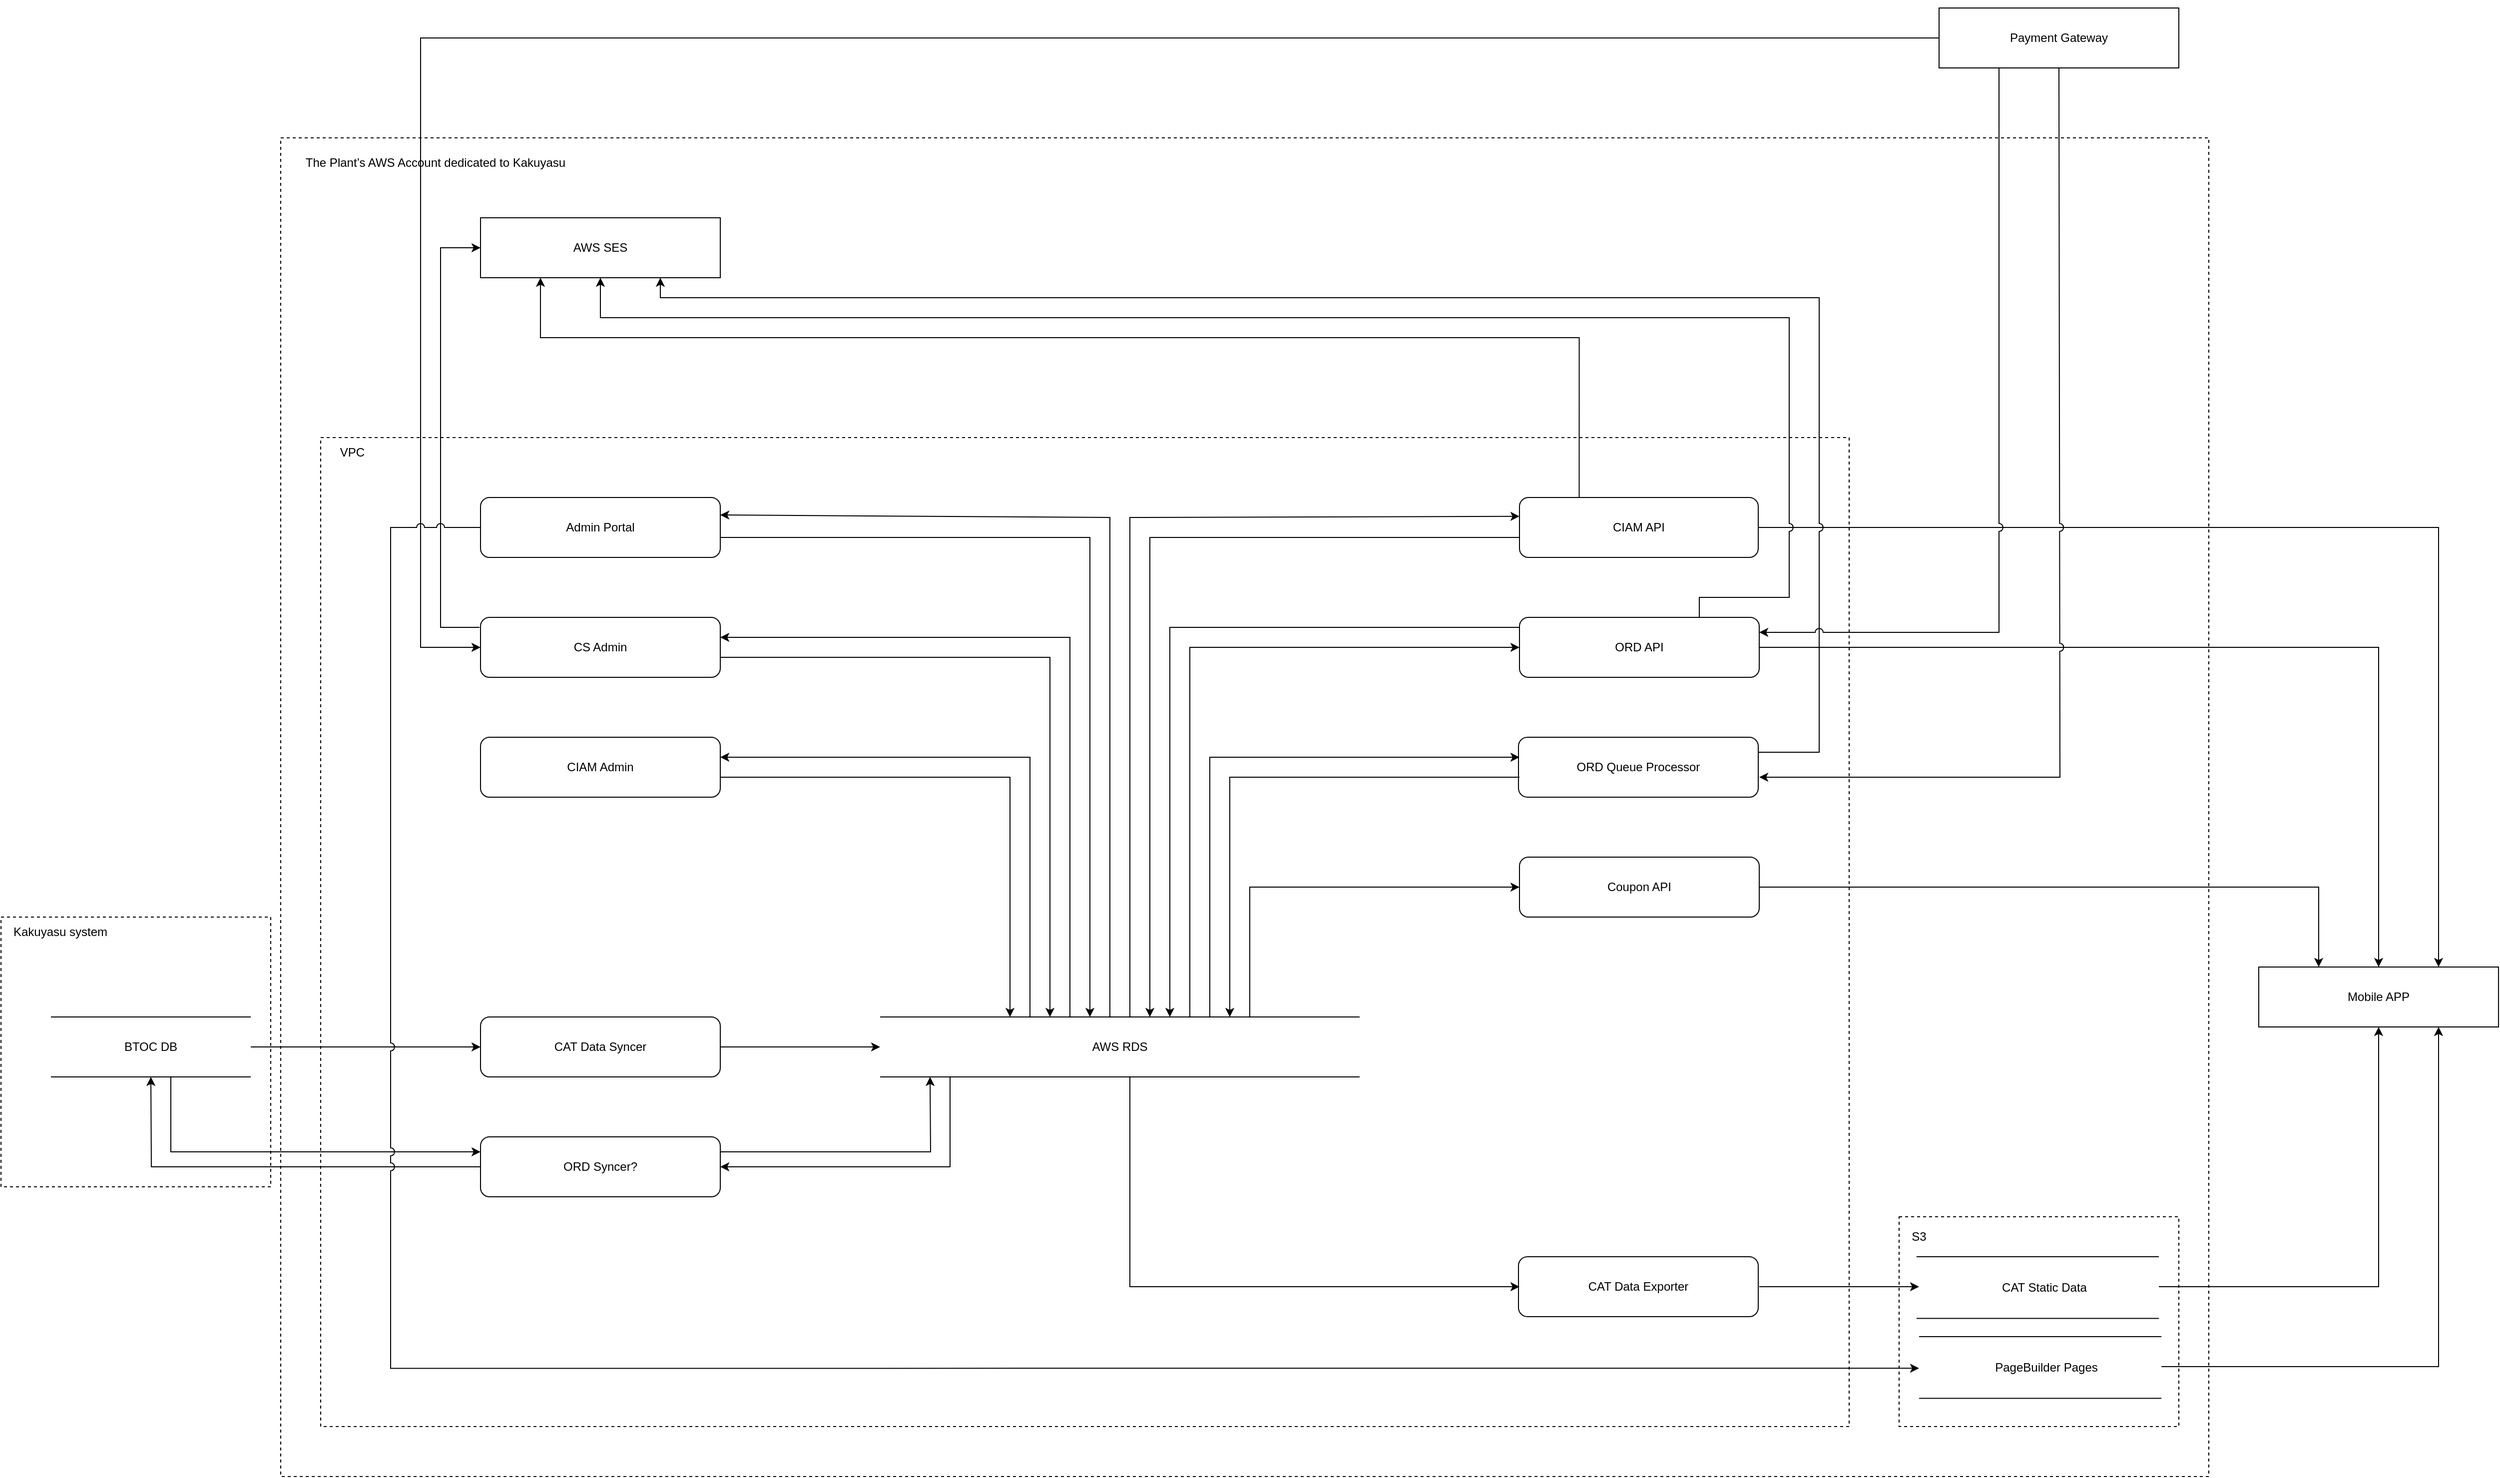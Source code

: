 <mxfile version="21.8.2" type="github">
  <diagram id="C5RBs43oDa-KdzZeNtuy" name="Page-1">
    <mxGraphModel dx="1933" dy="2989" grid="1" gridSize="10" guides="1" tooltips="1" connect="1" arrows="1" fold="1" page="1" pageScale="1" pageWidth="827" pageHeight="1169" math="0" shadow="0">
      <root>
        <mxCell id="WIyWlLk6GJQsqaUBKTNV-0" />
        <mxCell id="WIyWlLk6GJQsqaUBKTNV-1" parent="WIyWlLk6GJQsqaUBKTNV-0" />
        <mxCell id="uPeK7lrKcTbneWnr5-uw-300" style="edgeStyle=orthogonalEdgeStyle;rounded=0;orthogonalLoop=1;jettySize=auto;html=1;exitX=0;exitY=0.25;exitDx=0;exitDy=0;entryX=0;entryY=0.25;entryDx=0;entryDy=0;" edge="1" parent="WIyWlLk6GJQsqaUBKTNV-1" target="uPeK7lrKcTbneWnr5-uw-278">
          <mxGeometry relative="1" as="geometry">
            <mxPoint x="1770" y="590" as="sourcePoint" />
            <Array as="points">
              <mxPoint x="1770" y="665" />
            </Array>
          </mxGeometry>
        </mxCell>
        <mxCell id="uPeK7lrKcTbneWnr5-uw-299" value="" style="rounded=0;whiteSpace=wrap;html=1;fillColor=none;dashed=1;" vertex="1" parent="WIyWlLk6GJQsqaUBKTNV-1">
          <mxGeometry x="1880" y="-350" width="1930" height="1340" as="geometry" />
        </mxCell>
        <mxCell id="uPeK7lrKcTbneWnr5-uw-296" value="" style="rounded=0;whiteSpace=wrap;html=1;fillColor=none;dashed=1;" vertex="1" parent="WIyWlLk6GJQsqaUBKTNV-1">
          <mxGeometry x="1600" y="430" width="270" height="270" as="geometry" />
        </mxCell>
        <mxCell id="uPeK7lrKcTbneWnr5-uw-280" style="edgeStyle=orthogonalEdgeStyle;rounded=0;orthogonalLoop=1;jettySize=auto;html=1;exitX=0;exitY=0.5;exitDx=0;exitDy=0;jumpStyle=none;jumpSize=8;" edge="1" parent="WIyWlLk6GJQsqaUBKTNV-1" source="uPeK7lrKcTbneWnr5-uw-278">
          <mxGeometry relative="1" as="geometry">
            <mxPoint x="1750" y="590" as="targetPoint" />
          </mxGeometry>
        </mxCell>
        <mxCell id="uPeK7lrKcTbneWnr5-uw-297" value="" style="rounded=0;whiteSpace=wrap;html=1;fillColor=none;dashed=1;" vertex="1" parent="WIyWlLk6GJQsqaUBKTNV-1">
          <mxGeometry x="1920" y="-50" width="1530" height="990" as="geometry" />
        </mxCell>
        <mxCell id="uPeK7lrKcTbneWnr5-uw-10" value="" style="group" vertex="1" connectable="0" parent="WIyWlLk6GJQsqaUBKTNV-1">
          <mxGeometry x="2480" y="530" width="480" height="60" as="geometry" />
        </mxCell>
        <mxCell id="uPeK7lrKcTbneWnr5-uw-11" value="" style="endArrow=none;html=1;rounded=0;movable=1;resizable=1;rotatable=1;deletable=1;editable=1;locked=0;connectable=1;" edge="1" parent="uPeK7lrKcTbneWnr5-uw-10">
          <mxGeometry width="50" height="50" relative="1" as="geometry">
            <mxPoint as="sourcePoint" />
            <mxPoint x="480.0" as="targetPoint" />
          </mxGeometry>
        </mxCell>
        <mxCell id="uPeK7lrKcTbneWnr5-uw-12" value="" style="endArrow=none;html=1;rounded=0;movable=1;resizable=1;rotatable=1;deletable=1;editable=1;locked=0;connectable=1;" edge="1" parent="uPeK7lrKcTbneWnr5-uw-10">
          <mxGeometry width="50" height="50" relative="1" as="geometry">
            <mxPoint y="60" as="sourcePoint" />
            <mxPoint x="480.0" y="60" as="targetPoint" />
          </mxGeometry>
        </mxCell>
        <mxCell id="uPeK7lrKcTbneWnr5-uw-13" value="AWS RDS" style="text;html=1;strokeColor=none;fillColor=none;align=center;verticalAlign=middle;whiteSpace=wrap;rounded=0;movable=1;resizable=1;rotatable=1;deletable=1;editable=1;locked=0;connectable=1;" vertex="1" parent="uPeK7lrKcTbneWnr5-uw-10">
          <mxGeometry x="120.0" y="15" width="240.0" height="30" as="geometry" />
        </mxCell>
        <mxCell id="uPeK7lrKcTbneWnr5-uw-107" value="CAT Data Syncer" style="rounded=1;whiteSpace=wrap;html=1;" vertex="1" parent="WIyWlLk6GJQsqaUBKTNV-1">
          <mxGeometry x="2080" y="530" width="240" height="60" as="geometry" />
        </mxCell>
        <mxCell id="uPeK7lrKcTbneWnr5-uw-119" value="" style="endArrow=classic;html=1;rounded=0;" edge="1" parent="WIyWlLk6GJQsqaUBKTNV-1">
          <mxGeometry width="50" height="50" relative="1" as="geometry">
            <mxPoint x="2320" y="560" as="sourcePoint" />
            <mxPoint x="2480" y="560" as="targetPoint" />
          </mxGeometry>
        </mxCell>
        <mxCell id="uPeK7lrKcTbneWnr5-uw-233" style="edgeStyle=orthogonalEdgeStyle;rounded=0;orthogonalLoop=1;jettySize=auto;html=1;exitX=0.25;exitY=0;exitDx=0;exitDy=0;entryX=0.25;entryY=1;entryDx=0;entryDy=0;" edge="1" parent="WIyWlLk6GJQsqaUBKTNV-1" source="uPeK7lrKcTbneWnr5-uw-147" target="uPeK7lrKcTbneWnr5-uw-156">
          <mxGeometry relative="1" as="geometry">
            <Array as="points">
              <mxPoint x="3180" y="-150" />
              <mxPoint x="2140" y="-150" />
            </Array>
          </mxGeometry>
        </mxCell>
        <mxCell id="uPeK7lrKcTbneWnr5-uw-242" style="edgeStyle=orthogonalEdgeStyle;rounded=0;orthogonalLoop=1;jettySize=auto;html=1;exitX=1;exitY=0.5;exitDx=0;exitDy=0;entryX=0.75;entryY=0;entryDx=0;entryDy=0;" edge="1" parent="WIyWlLk6GJQsqaUBKTNV-1" source="uPeK7lrKcTbneWnr5-uw-147" target="uPeK7lrKcTbneWnr5-uw-162">
          <mxGeometry relative="1" as="geometry" />
        </mxCell>
        <mxCell id="uPeK7lrKcTbneWnr5-uw-147" value="CIAM API" style="rounded=1;whiteSpace=wrap;html=1;" vertex="1" parent="WIyWlLk6GJQsqaUBKTNV-1">
          <mxGeometry x="3120" y="10" width="239" height="60" as="geometry" />
        </mxCell>
        <mxCell id="uPeK7lrKcTbneWnr5-uw-244" style="edgeStyle=orthogonalEdgeStyle;rounded=0;orthogonalLoop=1;jettySize=auto;html=1;exitX=0.75;exitY=0;exitDx=0;exitDy=0;entryX=0.5;entryY=1;entryDx=0;entryDy=0;jumpStyle=arc;jumpSize=8;" edge="1" parent="WIyWlLk6GJQsqaUBKTNV-1" source="uPeK7lrKcTbneWnr5-uw-158" target="uPeK7lrKcTbneWnr5-uw-156">
          <mxGeometry relative="1" as="geometry">
            <Array as="points">
              <mxPoint x="3300" y="110" />
              <mxPoint x="3390" y="110" />
              <mxPoint x="3390" y="-170" />
              <mxPoint x="2200" y="-170" />
            </Array>
          </mxGeometry>
        </mxCell>
        <mxCell id="uPeK7lrKcTbneWnr5-uw-245" style="edgeStyle=orthogonalEdgeStyle;rounded=0;orthogonalLoop=1;jettySize=auto;html=1;exitX=1;exitY=0.25;exitDx=0;exitDy=0;entryX=0.75;entryY=1;entryDx=0;entryDy=0;jumpStyle=arc;jumpSize=8;" edge="1" parent="WIyWlLk6GJQsqaUBKTNV-1" source="uPeK7lrKcTbneWnr5-uw-234" target="uPeK7lrKcTbneWnr5-uw-156">
          <mxGeometry relative="1" as="geometry">
            <Array as="points">
              <mxPoint x="3420" y="265" />
              <mxPoint x="3420" y="-190" />
              <mxPoint x="2260" y="-190" />
            </Array>
          </mxGeometry>
        </mxCell>
        <mxCell id="uPeK7lrKcTbneWnr5-uw-156" value="AWS SES" style="rounded=0;whiteSpace=wrap;html=1;" vertex="1" parent="WIyWlLk6GJQsqaUBKTNV-1">
          <mxGeometry x="2080" y="-270" width="240" height="60" as="geometry" />
        </mxCell>
        <mxCell id="uPeK7lrKcTbneWnr5-uw-241" style="edgeStyle=orthogonalEdgeStyle;rounded=0;orthogonalLoop=1;jettySize=auto;html=1;exitX=1;exitY=0.5;exitDx=0;exitDy=0;entryX=0.5;entryY=0;entryDx=0;entryDy=0;jumpStyle=none;jumpSize=8;" edge="1" parent="WIyWlLk6GJQsqaUBKTNV-1" source="uPeK7lrKcTbneWnr5-uw-158" target="uPeK7lrKcTbneWnr5-uw-162">
          <mxGeometry relative="1" as="geometry" />
        </mxCell>
        <mxCell id="uPeK7lrKcTbneWnr5-uw-158" value="ORD API" style="rounded=1;whiteSpace=wrap;html=1;" vertex="1" parent="WIyWlLk6GJQsqaUBKTNV-1">
          <mxGeometry x="3120" y="130" width="240" height="60" as="geometry" />
        </mxCell>
        <mxCell id="uPeK7lrKcTbneWnr5-uw-162" value="Mobile APP" style="rounded=0;whiteSpace=wrap;html=1;" vertex="1" parent="WIyWlLk6GJQsqaUBKTNV-1">
          <mxGeometry x="3860" y="480" width="240" height="60" as="geometry" />
        </mxCell>
        <mxCell id="uPeK7lrKcTbneWnr5-uw-240" style="edgeStyle=orthogonalEdgeStyle;rounded=0;orthogonalLoop=1;jettySize=auto;html=1;exitX=1;exitY=0.5;exitDx=0;exitDy=0;entryX=0.25;entryY=0;entryDx=0;entryDy=0;" edge="1" parent="WIyWlLk6GJQsqaUBKTNV-1" source="uPeK7lrKcTbneWnr5-uw-166" target="uPeK7lrKcTbneWnr5-uw-162">
          <mxGeometry relative="1" as="geometry" />
        </mxCell>
        <mxCell id="uPeK7lrKcTbneWnr5-uw-166" value="Coupon API" style="rounded=1;whiteSpace=wrap;html=1;" vertex="1" parent="WIyWlLk6GJQsqaUBKTNV-1">
          <mxGeometry x="3120" y="370" width="240" height="60" as="geometry" />
        </mxCell>
        <mxCell id="uPeK7lrKcTbneWnr5-uw-170" value="CAT Data Exporter" style="rounded=1;whiteSpace=wrap;html=1;" vertex="1" parent="WIyWlLk6GJQsqaUBKTNV-1">
          <mxGeometry x="3119" y="770" width="240" height="60" as="geometry" />
        </mxCell>
        <mxCell id="uPeK7lrKcTbneWnr5-uw-237" style="edgeStyle=orthogonalEdgeStyle;rounded=0;orthogonalLoop=1;jettySize=auto;html=1;exitX=0.25;exitY=0;exitDx=0;exitDy=0;entryX=1;entryY=0.25;entryDx=0;entryDy=0;jumpStyle=arc;jumpSize=8;" edge="1" parent="WIyWlLk6GJQsqaUBKTNV-1" source="uPeK7lrKcTbneWnr5-uw-176" target="uPeK7lrKcTbneWnr5-uw-158">
          <mxGeometry relative="1" as="geometry">
            <Array as="points">
              <mxPoint x="3600" y="145" />
            </Array>
          </mxGeometry>
        </mxCell>
        <mxCell id="uPeK7lrKcTbneWnr5-uw-238" style="edgeStyle=orthogonalEdgeStyle;rounded=0;orthogonalLoop=1;jettySize=auto;html=1;jumpStyle=arc;jumpSize=8;exitX=0.5;exitY=1;exitDx=0;exitDy=0;" edge="1" parent="WIyWlLk6GJQsqaUBKTNV-1" source="uPeK7lrKcTbneWnr5-uw-176">
          <mxGeometry relative="1" as="geometry">
            <mxPoint x="3681" y="-362.5" as="sourcePoint" />
            <mxPoint x="3360" y="290" as="targetPoint" />
            <Array as="points">
              <mxPoint x="3661" y="290" />
            </Array>
          </mxGeometry>
        </mxCell>
        <mxCell id="uPeK7lrKcTbneWnr5-uw-176" value="Payment Gateway" style="rounded=0;whiteSpace=wrap;html=1;" vertex="1" parent="WIyWlLk6GJQsqaUBKTNV-1">
          <mxGeometry x="3540" y="-480" width="240" height="60" as="geometry" />
        </mxCell>
        <mxCell id="uPeK7lrKcTbneWnr5-uw-183" value="CS Admin" style="rounded=1;whiteSpace=wrap;html=1;" vertex="1" parent="WIyWlLk6GJQsqaUBKTNV-1">
          <mxGeometry x="2080" y="130" width="240" height="60" as="geometry" />
        </mxCell>
        <mxCell id="uPeK7lrKcTbneWnr5-uw-184" value="Admin Portal" style="rounded=1;whiteSpace=wrap;html=1;" vertex="1" parent="WIyWlLk6GJQsqaUBKTNV-1">
          <mxGeometry x="2080" y="10" width="240" height="60" as="geometry" />
        </mxCell>
        <mxCell id="uPeK7lrKcTbneWnr5-uw-219" value="" style="endArrow=classic;html=1;rounded=0;entryX=0;entryY=0.314;entryDx=0;entryDy=0;entryPerimeter=0;" edge="1" parent="WIyWlLk6GJQsqaUBKTNV-1" target="uPeK7lrKcTbneWnr5-uw-147">
          <mxGeometry width="50" height="50" relative="1" as="geometry">
            <mxPoint x="2730" y="530" as="sourcePoint" />
            <mxPoint x="2780" y="480" as="targetPoint" />
            <Array as="points">
              <mxPoint x="2730" y="30" />
            </Array>
          </mxGeometry>
        </mxCell>
        <mxCell id="uPeK7lrKcTbneWnr5-uw-220" value="" style="endArrow=classic;html=1;rounded=0;" edge="1" parent="WIyWlLk6GJQsqaUBKTNV-1">
          <mxGeometry width="50" height="50" relative="1" as="geometry">
            <mxPoint x="3120" y="50" as="sourcePoint" />
            <mxPoint x="2750" y="530" as="targetPoint" />
            <Array as="points">
              <mxPoint x="2750" y="50" />
            </Array>
          </mxGeometry>
        </mxCell>
        <mxCell id="uPeK7lrKcTbneWnr5-uw-221" value="" style="endArrow=classic;html=1;rounded=0;exitX=0.002;exitY=0.167;exitDx=0;exitDy=0;exitPerimeter=0;" edge="1" parent="WIyWlLk6GJQsqaUBKTNV-1" source="uPeK7lrKcTbneWnr5-uw-158">
          <mxGeometry width="50" height="50" relative="1" as="geometry">
            <mxPoint x="2830" y="300" as="sourcePoint" />
            <mxPoint x="2770" y="530" as="targetPoint" />
            <Array as="points">
              <mxPoint x="2770" y="140" />
            </Array>
          </mxGeometry>
        </mxCell>
        <mxCell id="uPeK7lrKcTbneWnr5-uw-222" value="" style="endArrow=classic;html=1;rounded=0;entryX=0;entryY=0.5;entryDx=0;entryDy=0;" edge="1" parent="WIyWlLk6GJQsqaUBKTNV-1" target="uPeK7lrKcTbneWnr5-uw-158">
          <mxGeometry width="50" height="50" relative="1" as="geometry">
            <mxPoint x="2790" y="530" as="sourcePoint" />
            <mxPoint x="2840" y="480" as="targetPoint" />
            <Array as="points">
              <mxPoint x="2790" y="160" />
            </Array>
          </mxGeometry>
        </mxCell>
        <mxCell id="uPeK7lrKcTbneWnr5-uw-223" value="" style="endArrow=classic;html=1;rounded=0;" edge="1" parent="WIyWlLk6GJQsqaUBKTNV-1">
          <mxGeometry width="50" height="50" relative="1" as="geometry">
            <mxPoint x="2850" y="530" as="sourcePoint" />
            <mxPoint x="3120" y="400" as="targetPoint" />
            <Array as="points">
              <mxPoint x="2850" y="400" />
            </Array>
          </mxGeometry>
        </mxCell>
        <mxCell id="uPeK7lrKcTbneWnr5-uw-224" value="" style="endArrow=classic;html=1;rounded=0;entryX=1;entryY=0.25;entryDx=0;entryDy=0;" edge="1" parent="WIyWlLk6GJQsqaUBKTNV-1">
          <mxGeometry width="50" height="50" relative="1" as="geometry">
            <mxPoint x="2710" y="530" as="sourcePoint" />
            <mxPoint x="2320" y="27.5" as="targetPoint" />
            <Array as="points">
              <mxPoint x="2710" y="30" />
            </Array>
          </mxGeometry>
        </mxCell>
        <mxCell id="uPeK7lrKcTbneWnr5-uw-225" value="" style="endArrow=classic;html=1;rounded=0;" edge="1" parent="WIyWlLk6GJQsqaUBKTNV-1">
          <mxGeometry width="50" height="50" relative="1" as="geometry">
            <mxPoint x="2320" y="50" as="sourcePoint" />
            <mxPoint x="2690" y="530" as="targetPoint" />
            <Array as="points">
              <mxPoint x="2690" y="50" />
            </Array>
          </mxGeometry>
        </mxCell>
        <mxCell id="uPeK7lrKcTbneWnr5-uw-226" value="" style="endArrow=classic;html=1;rounded=0;entryX=1;entryY=0.25;entryDx=0;entryDy=0;" edge="1" parent="WIyWlLk6GJQsqaUBKTNV-1">
          <mxGeometry width="50" height="50" relative="1" as="geometry">
            <mxPoint x="2670" y="530" as="sourcePoint" />
            <mxPoint x="2320" y="150" as="targetPoint" />
            <Array as="points">
              <mxPoint x="2670" y="150" />
            </Array>
          </mxGeometry>
        </mxCell>
        <mxCell id="uPeK7lrKcTbneWnr5-uw-227" value="" style="endArrow=classic;html=1;rounded=0;" edge="1" parent="WIyWlLk6GJQsqaUBKTNV-1">
          <mxGeometry width="50" height="50" relative="1" as="geometry">
            <mxPoint x="2320" y="170" as="sourcePoint" />
            <mxPoint x="2650" y="530" as="targetPoint" />
            <Array as="points">
              <mxPoint x="2650" y="170" />
            </Array>
          </mxGeometry>
        </mxCell>
        <mxCell id="uPeK7lrKcTbneWnr5-uw-228" value="" style="endArrow=classic;html=1;rounded=0;" edge="1" parent="WIyWlLk6GJQsqaUBKTNV-1">
          <mxGeometry width="50" height="50" relative="1" as="geometry">
            <mxPoint x="2730" y="590" as="sourcePoint" />
            <mxPoint x="3120" y="800" as="targetPoint" />
            <Array as="points">
              <mxPoint x="2730" y="800" />
            </Array>
          </mxGeometry>
        </mxCell>
        <mxCell id="uPeK7lrKcTbneWnr5-uw-229" value="" style="endArrow=classic;html=1;rounded=0;" edge="1" parent="WIyWlLk6GJQsqaUBKTNV-1">
          <mxGeometry width="50" height="50" relative="1" as="geometry">
            <mxPoint x="3360" y="800" as="sourcePoint" />
            <mxPoint x="3520" y="800" as="targetPoint" />
          </mxGeometry>
        </mxCell>
        <mxCell id="uPeK7lrKcTbneWnr5-uw-230" value="" style="endArrow=classic;html=1;rounded=0;entryX=0;entryY=0.5;entryDx=0;entryDy=0;exitX=-0.004;exitY=0.167;exitDx=0;exitDy=0;exitPerimeter=0;jumpStyle=arc;jumpSize=8;" edge="1" parent="WIyWlLk6GJQsqaUBKTNV-1" source="uPeK7lrKcTbneWnr5-uw-183" target="uPeK7lrKcTbneWnr5-uw-156">
          <mxGeometry width="50" height="50" relative="1" as="geometry">
            <mxPoint x="2080" y="160" as="sourcePoint" />
            <mxPoint x="2130" y="110" as="targetPoint" />
            <Array as="points">
              <mxPoint x="2040" y="140" />
              <mxPoint x="2040" y="-240" />
            </Array>
          </mxGeometry>
        </mxCell>
        <mxCell id="uPeK7lrKcTbneWnr5-uw-231" value="" style="endArrow=classic;html=1;rounded=0;entryX=0.167;entryY=-0.037;entryDx=0;entryDy=0;entryPerimeter=0;exitX=0;exitY=0.5;exitDx=0;exitDy=0;jumpStyle=arc;jumpSize=8;" edge="1" parent="WIyWlLk6GJQsqaUBKTNV-1" source="uPeK7lrKcTbneWnr5-uw-176">
          <mxGeometry width="50" height="50" relative="1" as="geometry">
            <mxPoint x="2130" y="110" as="sourcePoint" />
            <mxPoint x="2080" y="160" as="targetPoint" />
            <Array as="points">
              <mxPoint x="2020" y="-450" />
              <mxPoint x="2020" y="-300" />
              <mxPoint x="2020" y="160" />
            </Array>
          </mxGeometry>
        </mxCell>
        <mxCell id="uPeK7lrKcTbneWnr5-uw-234" value="ORD Queue Processor" style="rounded=1;whiteSpace=wrap;html=1;" vertex="1" parent="WIyWlLk6GJQsqaUBKTNV-1">
          <mxGeometry x="3119" y="250" width="240" height="60" as="geometry" />
        </mxCell>
        <mxCell id="uPeK7lrKcTbneWnr5-uw-235" value="" style="endArrow=classic;html=1;rounded=0;entryX=0;entryY=0.5;entryDx=0;entryDy=0;" edge="1" parent="WIyWlLk6GJQsqaUBKTNV-1">
          <mxGeometry width="50" height="50" relative="1" as="geometry">
            <mxPoint x="2810" y="530" as="sourcePoint" />
            <mxPoint x="3120.0" y="270" as="targetPoint" />
            <Array as="points">
              <mxPoint x="2810" y="270" />
            </Array>
          </mxGeometry>
        </mxCell>
        <mxCell id="uPeK7lrKcTbneWnr5-uw-236" value="" style="endArrow=classic;html=1;rounded=0;" edge="1" parent="WIyWlLk6GJQsqaUBKTNV-1">
          <mxGeometry width="50" height="50" relative="1" as="geometry">
            <mxPoint x="3120" y="290" as="sourcePoint" />
            <mxPoint x="2830" y="530" as="targetPoint" />
            <Array as="points">
              <mxPoint x="2830" y="290" />
            </Array>
          </mxGeometry>
        </mxCell>
        <mxCell id="uPeK7lrKcTbneWnr5-uw-22" value="S3" style="text;html=1;strokeColor=none;fillColor=none;align=center;verticalAlign=middle;whiteSpace=wrap;rounded=0;" vertex="1" parent="WIyWlLk6GJQsqaUBKTNV-1">
          <mxGeometry x="3490" y="730" width="60" height="40" as="geometry" />
        </mxCell>
        <mxCell id="uPeK7lrKcTbneWnr5-uw-243" value="" style="endArrow=classic;html=1;rounded=0;entryX=0.5;entryY=1;entryDx=0;entryDy=0;" edge="1" parent="WIyWlLk6GJQsqaUBKTNV-1" target="uPeK7lrKcTbneWnr5-uw-162">
          <mxGeometry width="50" height="50" relative="1" as="geometry">
            <mxPoint x="3760" y="800" as="sourcePoint" />
            <mxPoint x="3690" y="702.386" as="targetPoint" />
            <Array as="points">
              <mxPoint x="3980" y="800" />
            </Array>
          </mxGeometry>
        </mxCell>
        <mxCell id="uPeK7lrKcTbneWnr5-uw-247" value="" style="group" vertex="1" connectable="0" parent="WIyWlLk6GJQsqaUBKTNV-1">
          <mxGeometry x="3520" y="850" width="242.59" height="61.73" as="geometry" />
        </mxCell>
        <mxCell id="uPeK7lrKcTbneWnr5-uw-248" value="" style="endArrow=none;html=1;rounded=0;movable=1;resizable=1;rotatable=1;deletable=1;editable=1;locked=0;connectable=1;" edge="1" parent="uPeK7lrKcTbneWnr5-uw-247">
          <mxGeometry width="50" height="50" relative="1" as="geometry">
            <mxPoint as="sourcePoint" />
            <mxPoint x="242.59" as="targetPoint" />
          </mxGeometry>
        </mxCell>
        <mxCell id="uPeK7lrKcTbneWnr5-uw-249" value="" style="endArrow=none;html=1;rounded=0;movable=1;resizable=1;rotatable=1;deletable=1;editable=1;locked=0;connectable=1;" edge="1" parent="uPeK7lrKcTbneWnr5-uw-247">
          <mxGeometry width="50" height="50" relative="1" as="geometry">
            <mxPoint y="61.73" as="sourcePoint" />
            <mxPoint x="242.59" y="61.73" as="targetPoint" />
          </mxGeometry>
        </mxCell>
        <mxCell id="uPeK7lrKcTbneWnr5-uw-250" value="PageBuilder Pages" style="text;html=1;strokeColor=none;fillColor=none;align=center;verticalAlign=middle;whiteSpace=wrap;rounded=0;movable=1;resizable=1;rotatable=1;deletable=1;editable=1;locked=0;connectable=1;" vertex="1" parent="uPeK7lrKcTbneWnr5-uw-247">
          <mxGeometry x="28.429" y="15.432" width="199.0" height="30.865" as="geometry" />
        </mxCell>
        <mxCell id="uPeK7lrKcTbneWnr5-uw-266" value="" style="endArrow=classic;html=1;rounded=0;entryX=0.75;entryY=1;entryDx=0;entryDy=0;" edge="1" parent="WIyWlLk6GJQsqaUBKTNV-1" target="uPeK7lrKcTbneWnr5-uw-162">
          <mxGeometry width="50" height="50" relative="1" as="geometry">
            <mxPoint x="3762.59" y="880" as="sourcePoint" />
            <mxPoint x="3952.59" y="960" as="targetPoint" />
            <Array as="points">
              <mxPoint x="4040" y="880" />
            </Array>
          </mxGeometry>
        </mxCell>
        <mxCell id="uPeK7lrKcTbneWnr5-uw-182" value="" style="endArrow=classic;html=1;rounded=0;entryX=0;entryY=0.5;entryDx=0;entryDy=0;" edge="1" parent="WIyWlLk6GJQsqaUBKTNV-1" target="uPeK7lrKcTbneWnr5-uw-107">
          <mxGeometry width="50" height="50" relative="1" as="geometry">
            <mxPoint x="1850" y="560" as="sourcePoint" />
            <mxPoint x="1960" y="569" as="targetPoint" />
          </mxGeometry>
        </mxCell>
        <mxCell id="uPeK7lrKcTbneWnr5-uw-257" style="edgeStyle=orthogonalEdgeStyle;rounded=0;orthogonalLoop=1;jettySize=auto;html=1;exitX=0;exitY=0.5;exitDx=0;exitDy=0;jumpStyle=arc;jumpSize=8;" edge="1" parent="WIyWlLk6GJQsqaUBKTNV-1" source="uPeK7lrKcTbneWnr5-uw-184">
          <mxGeometry relative="1" as="geometry">
            <mxPoint x="3520" y="881.667" as="targetPoint" />
            <Array as="points">
              <mxPoint x="1990" y="40" />
              <mxPoint x="1990" y="882" />
            </Array>
          </mxGeometry>
        </mxCell>
        <mxCell id="uPeK7lrKcTbneWnr5-uw-6" value="" style="endArrow=none;html=1;rounded=0;movable=1;resizable=1;rotatable=1;deletable=1;editable=1;locked=0;connectable=1;" edge="1" parent="WIyWlLk6GJQsqaUBKTNV-1">
          <mxGeometry width="50" height="50" relative="1" as="geometry">
            <mxPoint x="3517.41" y="770" as="sourcePoint" />
            <mxPoint x="3760" y="770" as="targetPoint" />
          </mxGeometry>
        </mxCell>
        <mxCell id="uPeK7lrKcTbneWnr5-uw-7" value="" style="endArrow=none;html=1;rounded=0;movable=1;resizable=1;rotatable=1;deletable=1;editable=1;locked=0;connectable=1;" edge="1" parent="WIyWlLk6GJQsqaUBKTNV-1">
          <mxGeometry width="50" height="50" relative="1" as="geometry">
            <mxPoint x="3517.41" y="831.73" as="sourcePoint" />
            <mxPoint x="3760" y="831.73" as="targetPoint" />
          </mxGeometry>
        </mxCell>
        <mxCell id="uPeK7lrKcTbneWnr5-uw-8" value="CAT Static Data" style="text;html=1;strokeColor=none;fillColor=none;align=center;verticalAlign=middle;whiteSpace=wrap;rounded=0;movable=1;resizable=1;rotatable=1;deletable=1;editable=1;locked=0;connectable=1;" vertex="1" parent="WIyWlLk6GJQsqaUBKTNV-1">
          <mxGeometry x="3545.839" y="785.433" width="199.0" height="30.865" as="geometry" />
        </mxCell>
        <mxCell id="uPeK7lrKcTbneWnr5-uw-103" value="Kakuyasu system" style="text;html=1;strokeColor=none;fillColor=none;align=center;verticalAlign=middle;whiteSpace=wrap;rounded=0;" vertex="1" parent="WIyWlLk6GJQsqaUBKTNV-1">
          <mxGeometry x="1600" y="430" width="119" height="30" as="geometry" />
        </mxCell>
        <mxCell id="uPeK7lrKcTbneWnr5-uw-4" value="" style="group" vertex="1" connectable="0" parent="WIyWlLk6GJQsqaUBKTNV-1">
          <mxGeometry x="1650" y="530" width="200" height="60" as="geometry" />
        </mxCell>
        <mxCell id="uPeK7lrKcTbneWnr5-uw-1" value="" style="endArrow=none;html=1;rounded=0;movable=1;resizable=1;rotatable=1;deletable=1;editable=1;locked=0;connectable=1;" edge="1" parent="uPeK7lrKcTbneWnr5-uw-4">
          <mxGeometry width="50" height="50" relative="1" as="geometry">
            <mxPoint as="sourcePoint" />
            <mxPoint x="200" as="targetPoint" />
          </mxGeometry>
        </mxCell>
        <mxCell id="uPeK7lrKcTbneWnr5-uw-2" value="" style="endArrow=none;html=1;rounded=0;movable=1;resizable=1;rotatable=1;deletable=1;editable=1;locked=0;connectable=1;" edge="1" parent="uPeK7lrKcTbneWnr5-uw-4">
          <mxGeometry width="50" height="50" relative="1" as="geometry">
            <mxPoint y="60" as="sourcePoint" />
            <mxPoint x="200" y="60" as="targetPoint" />
          </mxGeometry>
        </mxCell>
        <mxCell id="uPeK7lrKcTbneWnr5-uw-3" value="BTOC DB" style="text;html=1;strokeColor=none;fillColor=none;align=center;verticalAlign=middle;whiteSpace=wrap;rounded=0;movable=1;resizable=1;rotatable=1;deletable=1;editable=1;locked=0;connectable=1;" vertex="1" parent="uPeK7lrKcTbneWnr5-uw-4">
          <mxGeometry x="50" y="15" width="100" height="30" as="geometry" />
        </mxCell>
        <mxCell id="uPeK7lrKcTbneWnr5-uw-265" value="&amp;nbsp;VPC" style="text;html=1;strokeColor=none;fillColor=none;align=center;verticalAlign=middle;whiteSpace=wrap;rounded=0;" vertex="1" parent="WIyWlLk6GJQsqaUBKTNV-1">
          <mxGeometry x="1920" y="-50" width="60" height="30" as="geometry" />
        </mxCell>
        <mxCell id="uPeK7lrKcTbneWnr5-uw-272" value="The Plant’s AWS Account dedicated to Kakuyasu" style="text;html=1;strokeColor=none;fillColor=none;align=center;verticalAlign=middle;whiteSpace=wrap;rounded=0;" vertex="1" parent="WIyWlLk6GJQsqaUBKTNV-1">
          <mxGeometry x="1900" y="-340" width="270" height="30" as="geometry" />
        </mxCell>
        <mxCell id="uPeK7lrKcTbneWnr5-uw-274" value="CIAM Admin" style="rounded=1;whiteSpace=wrap;html=1;" vertex="1" parent="WIyWlLk6GJQsqaUBKTNV-1">
          <mxGeometry x="2080" y="250" width="240" height="60" as="geometry" />
        </mxCell>
        <mxCell id="uPeK7lrKcTbneWnr5-uw-276" value="" style="endArrow=classic;html=1;rounded=0;" edge="1" parent="WIyWlLk6GJQsqaUBKTNV-1">
          <mxGeometry width="50" height="50" relative="1" as="geometry">
            <mxPoint x="2630" y="530" as="sourcePoint" />
            <mxPoint x="2320" y="270" as="targetPoint" />
            <Array as="points">
              <mxPoint x="2630" y="270" />
            </Array>
          </mxGeometry>
        </mxCell>
        <mxCell id="uPeK7lrKcTbneWnr5-uw-277" value="" style="endArrow=classic;html=1;rounded=0;" edge="1" parent="WIyWlLk6GJQsqaUBKTNV-1">
          <mxGeometry width="50" height="50" relative="1" as="geometry">
            <mxPoint x="2320" y="290" as="sourcePoint" />
            <mxPoint x="2610" y="530" as="targetPoint" />
            <Array as="points">
              <mxPoint x="2610" y="290" />
            </Array>
          </mxGeometry>
        </mxCell>
        <mxCell id="uPeK7lrKcTbneWnr5-uw-279" style="edgeStyle=orthogonalEdgeStyle;rounded=0;orthogonalLoop=1;jettySize=auto;html=1;entryX=1;entryY=0.5;entryDx=0;entryDy=0;" edge="1" parent="WIyWlLk6GJQsqaUBKTNV-1" target="uPeK7lrKcTbneWnr5-uw-278">
          <mxGeometry relative="1" as="geometry">
            <mxPoint x="2550" y="590" as="sourcePoint" />
            <Array as="points">
              <mxPoint x="2550" y="591" />
              <mxPoint x="2550" y="680" />
            </Array>
          </mxGeometry>
        </mxCell>
        <mxCell id="uPeK7lrKcTbneWnr5-uw-301" style="edgeStyle=orthogonalEdgeStyle;rounded=0;orthogonalLoop=1;jettySize=auto;html=1;exitX=1;exitY=0.25;exitDx=0;exitDy=0;" edge="1" parent="WIyWlLk6GJQsqaUBKTNV-1" source="uPeK7lrKcTbneWnr5-uw-278">
          <mxGeometry relative="1" as="geometry">
            <mxPoint x="2530" y="590" as="targetPoint" />
          </mxGeometry>
        </mxCell>
        <mxCell id="uPeK7lrKcTbneWnr5-uw-278" value="ORD Syncer?" style="rounded=1;whiteSpace=wrap;html=1;" vertex="1" parent="WIyWlLk6GJQsqaUBKTNV-1">
          <mxGeometry x="2080" y="650" width="240" height="60" as="geometry" />
        </mxCell>
        <mxCell id="uPeK7lrKcTbneWnr5-uw-295" value="" style="rounded=0;whiteSpace=wrap;html=1;fillColor=none;dashed=1;" vertex="1" parent="WIyWlLk6GJQsqaUBKTNV-1">
          <mxGeometry x="3500" y="730" width="280" height="210" as="geometry" />
        </mxCell>
      </root>
    </mxGraphModel>
  </diagram>
</mxfile>
